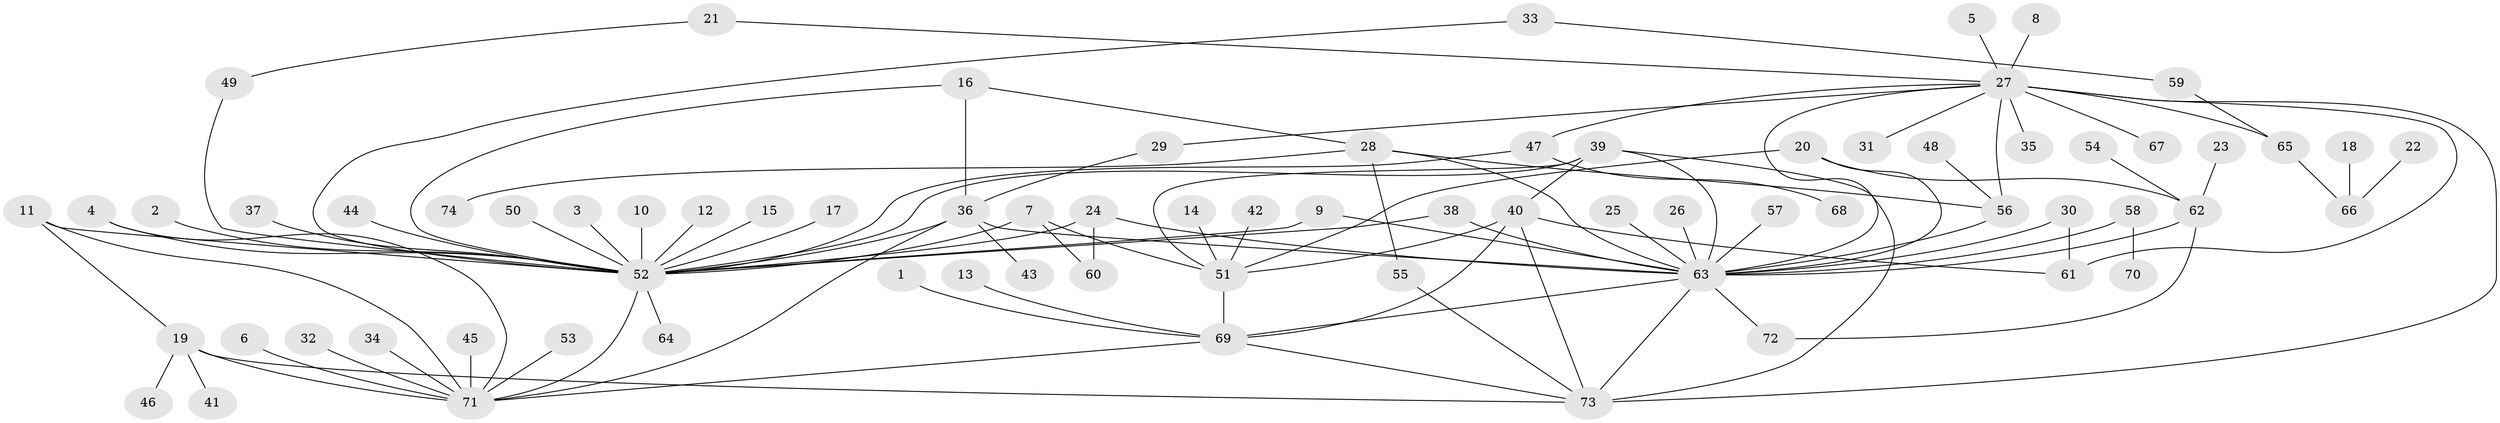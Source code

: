 // original degree distribution, {16: 0.006756756756756757, 21: 0.006756756756756757, 4: 0.08108108108108109, 9: 0.02027027027027027, 26: 0.006756756756756757, 3: 0.10810810810810811, 1: 0.5608108108108109, 2: 0.16216216216216217, 6: 0.006756756756756757, 5: 0.02702702702702703, 14: 0.006756756756756757, 7: 0.006756756756756757}
// Generated by graph-tools (version 1.1) at 2025/01/03/09/25 03:01:46]
// undirected, 74 vertices, 106 edges
graph export_dot {
graph [start="1"]
  node [color=gray90,style=filled];
  1;
  2;
  3;
  4;
  5;
  6;
  7;
  8;
  9;
  10;
  11;
  12;
  13;
  14;
  15;
  16;
  17;
  18;
  19;
  20;
  21;
  22;
  23;
  24;
  25;
  26;
  27;
  28;
  29;
  30;
  31;
  32;
  33;
  34;
  35;
  36;
  37;
  38;
  39;
  40;
  41;
  42;
  43;
  44;
  45;
  46;
  47;
  48;
  49;
  50;
  51;
  52;
  53;
  54;
  55;
  56;
  57;
  58;
  59;
  60;
  61;
  62;
  63;
  64;
  65;
  66;
  67;
  68;
  69;
  70;
  71;
  72;
  73;
  74;
  1 -- 69 [weight=1.0];
  2 -- 52 [weight=1.0];
  3 -- 52 [weight=1.0];
  4 -- 52 [weight=1.0];
  4 -- 71 [weight=1.0];
  5 -- 27 [weight=1.0];
  6 -- 71 [weight=1.0];
  7 -- 51 [weight=1.0];
  7 -- 52 [weight=1.0];
  7 -- 60 [weight=1.0];
  8 -- 27 [weight=1.0];
  9 -- 52 [weight=1.0];
  9 -- 63 [weight=1.0];
  10 -- 52 [weight=1.0];
  11 -- 19 [weight=1.0];
  11 -- 52 [weight=1.0];
  11 -- 71 [weight=1.0];
  12 -- 52 [weight=1.0];
  13 -- 69 [weight=1.0];
  14 -- 51 [weight=1.0];
  15 -- 52 [weight=1.0];
  16 -- 28 [weight=1.0];
  16 -- 36 [weight=1.0];
  16 -- 52 [weight=1.0];
  17 -- 52 [weight=1.0];
  18 -- 66 [weight=1.0];
  19 -- 41 [weight=1.0];
  19 -- 46 [weight=1.0];
  19 -- 71 [weight=1.0];
  19 -- 73 [weight=1.0];
  20 -- 51 [weight=1.0];
  20 -- 62 [weight=1.0];
  20 -- 63 [weight=1.0];
  21 -- 27 [weight=1.0];
  21 -- 49 [weight=1.0];
  22 -- 66 [weight=1.0];
  23 -- 62 [weight=1.0];
  24 -- 52 [weight=1.0];
  24 -- 60 [weight=1.0];
  24 -- 63 [weight=1.0];
  25 -- 63 [weight=1.0];
  26 -- 63 [weight=1.0];
  27 -- 29 [weight=1.0];
  27 -- 31 [weight=1.0];
  27 -- 35 [weight=1.0];
  27 -- 47 [weight=1.0];
  27 -- 56 [weight=1.0];
  27 -- 61 [weight=1.0];
  27 -- 63 [weight=1.0];
  27 -- 65 [weight=1.0];
  27 -- 67 [weight=1.0];
  27 -- 73 [weight=2.0];
  28 -- 55 [weight=1.0];
  28 -- 56 [weight=1.0];
  28 -- 63 [weight=1.0];
  28 -- 74 [weight=1.0];
  29 -- 36 [weight=1.0];
  30 -- 61 [weight=1.0];
  30 -- 63 [weight=1.0];
  32 -- 71 [weight=1.0];
  33 -- 52 [weight=1.0];
  33 -- 59 [weight=1.0];
  34 -- 71 [weight=1.0];
  36 -- 43 [weight=1.0];
  36 -- 52 [weight=1.0];
  36 -- 63 [weight=1.0];
  36 -- 71 [weight=1.0];
  37 -- 52 [weight=1.0];
  38 -- 52 [weight=1.0];
  38 -- 63 [weight=1.0];
  39 -- 40 [weight=1.0];
  39 -- 51 [weight=1.0];
  39 -- 52 [weight=1.0];
  39 -- 63 [weight=1.0];
  39 -- 73 [weight=1.0];
  40 -- 51 [weight=1.0];
  40 -- 61 [weight=1.0];
  40 -- 69 [weight=1.0];
  40 -- 73 [weight=1.0];
  42 -- 51 [weight=1.0];
  44 -- 52 [weight=1.0];
  45 -- 71 [weight=1.0];
  47 -- 52 [weight=1.0];
  47 -- 68 [weight=1.0];
  48 -- 56 [weight=1.0];
  49 -- 52 [weight=1.0];
  50 -- 52 [weight=1.0];
  51 -- 69 [weight=1.0];
  52 -- 64 [weight=1.0];
  52 -- 71 [weight=1.0];
  53 -- 71 [weight=1.0];
  54 -- 62 [weight=1.0];
  55 -- 73 [weight=1.0];
  56 -- 63 [weight=1.0];
  57 -- 63 [weight=1.0];
  58 -- 63 [weight=1.0];
  58 -- 70 [weight=1.0];
  59 -- 65 [weight=1.0];
  62 -- 63 [weight=1.0];
  62 -- 72 [weight=1.0];
  63 -- 69 [weight=1.0];
  63 -- 72 [weight=1.0];
  63 -- 73 [weight=1.0];
  65 -- 66 [weight=1.0];
  69 -- 71 [weight=1.0];
  69 -- 73 [weight=1.0];
}
